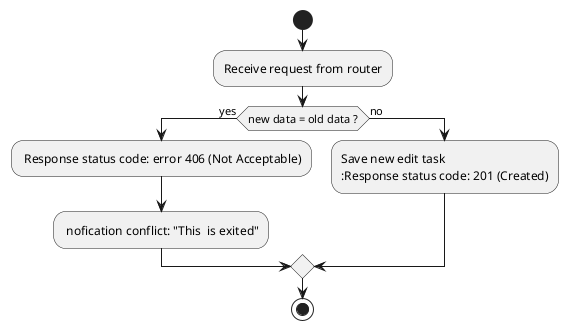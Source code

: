 @startuml editTask Controller activity
start
:Receive request from router; 
if (new data = old data ?) then (yes)
    : Response status code: error 406 (Not Acceptable);
    : nofication conflict: "This  is exited";
else (no)
    :Save new edit task
    :Response status code: 201 (Created);
endif
stop
@enduml
